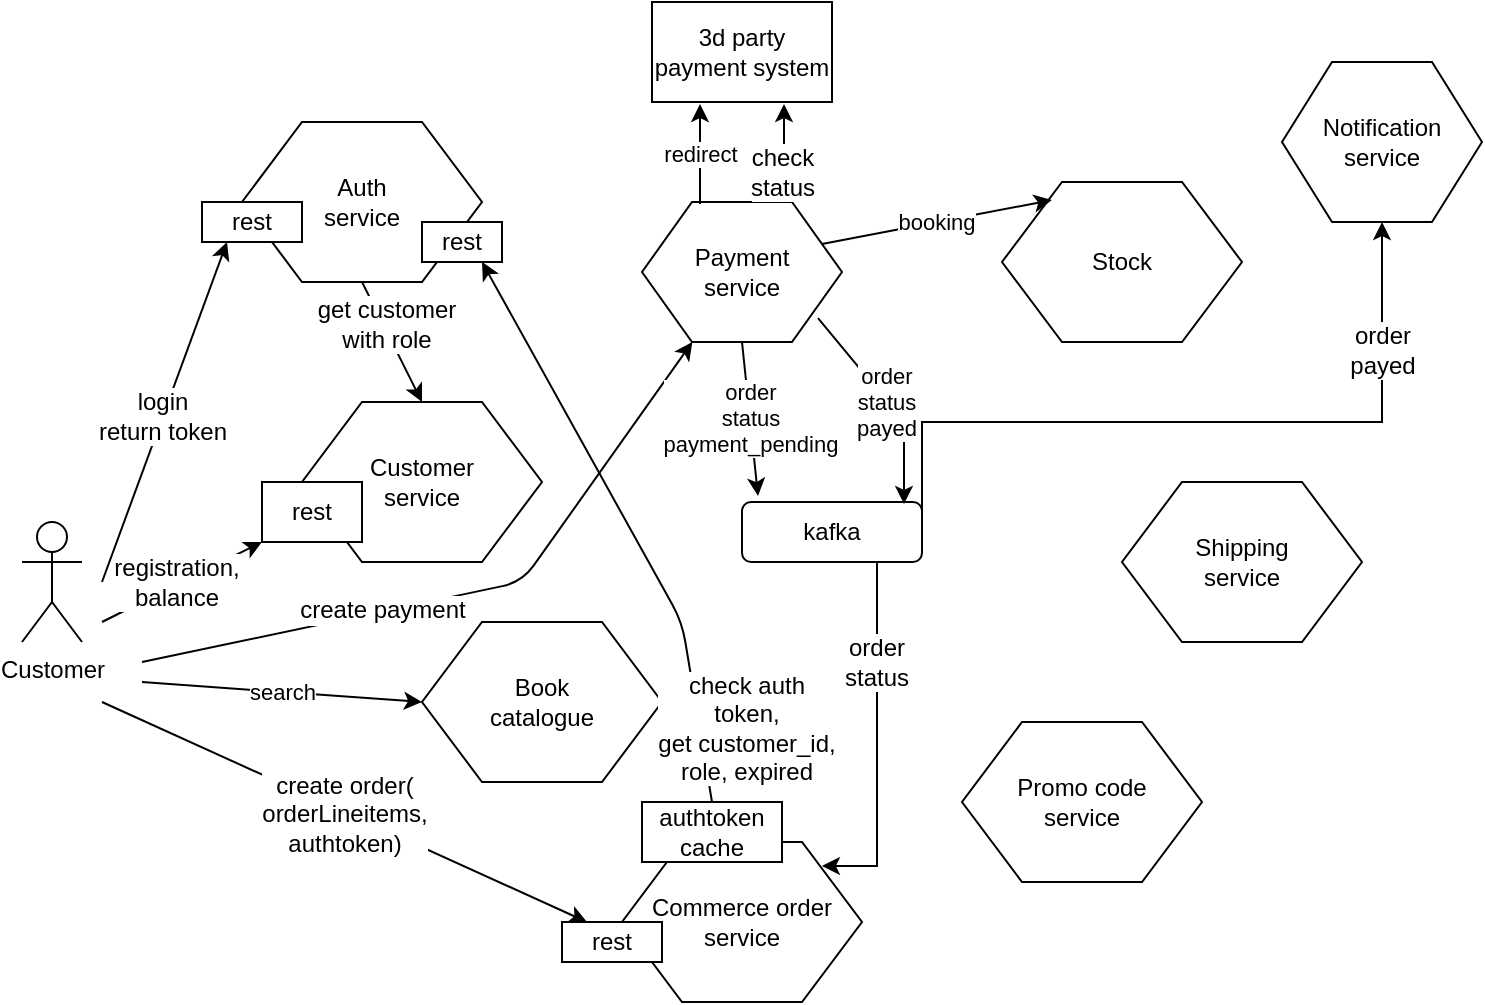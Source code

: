 <mxfile version="12.8.1" type="device"><diagram id="Tl5H7pFYHIdKEfdsGZ9z" name="Page-1"><mxGraphModel dx="878" dy="557" grid="1" gridSize="10" guides="1" tooltips="1" connect="1" arrows="1" fold="1" page="1" pageScale="1" pageWidth="827" pageHeight="1169" math="0" shadow="0"><root><mxCell id="0"/><mxCell id="1" parent="0"/><mxCell id="dfTHC3Y_4hbYd49WQVot-3" value="Auth&lt;br&gt;service" style="shape=hexagon;perimeter=hexagonPerimeter2;whiteSpace=wrap;html=1;" parent="1" vertex="1"><mxGeometry x="140" y="80" width="120" height="80" as="geometry"/></mxCell><mxCell id="dfTHC3Y_4hbYd49WQVot-4" value="Book&lt;br&gt;catalogue" style="shape=hexagon;perimeter=hexagonPerimeter2;whiteSpace=wrap;html=1;" parent="1" vertex="1"><mxGeometry x="230" y="330" width="120" height="80" as="geometry"/></mxCell><mxCell id="dfTHC3Y_4hbYd49WQVot-5" value="Customer&lt;br&gt;service" style="shape=hexagon;perimeter=hexagonPerimeter2;whiteSpace=wrap;html=1;" parent="1" vertex="1"><mxGeometry x="170" y="220" width="120" height="80" as="geometry"/></mxCell><mxCell id="dfTHC3Y_4hbYd49WQVot-6" value="Payment&lt;br&gt;service" style="shape=hexagon;perimeter=hexagonPerimeter2;whiteSpace=wrap;html=1;" parent="1" vertex="1"><mxGeometry x="340" y="120" width="100" height="70" as="geometry"/></mxCell><mxCell id="dfTHC3Y_4hbYd49WQVot-7" value="Stock" style="shape=hexagon;perimeter=hexagonPerimeter2;whiteSpace=wrap;html=1;" parent="1" vertex="1"><mxGeometry x="520" y="110" width="120" height="80" as="geometry"/></mxCell><mxCell id="dfTHC3Y_4hbYd49WQVot-8" value="Promo code&lt;br&gt;service" style="shape=hexagon;perimeter=hexagonPerimeter2;whiteSpace=wrap;html=1;" parent="1" vertex="1"><mxGeometry x="500" y="380" width="120" height="80" as="geometry"/></mxCell><mxCell id="dfTHC3Y_4hbYd49WQVot-9" value="Shipping&lt;br&gt;service" style="shape=hexagon;perimeter=hexagonPerimeter2;whiteSpace=wrap;html=1;" parent="1" vertex="1"><mxGeometry x="580" y="260" width="120" height="80" as="geometry"/></mxCell><mxCell id="dfTHC3Y_4hbYd49WQVot-11" value="rest" style="rounded=0;whiteSpace=wrap;html=1;" parent="1" vertex="1"><mxGeometry x="120" y="120" width="50" height="20" as="geometry"/></mxCell><mxCell id="dfTHC3Y_4hbYd49WQVot-13" value="Customer" style="shape=umlActor;verticalLabelPosition=bottom;labelBackgroundColor=#ffffff;verticalAlign=top;html=1;outlineConnect=0;" parent="1" vertex="1"><mxGeometry x="30" y="280" width="30" height="60" as="geometry"/></mxCell><mxCell id="dfTHC3Y_4hbYd49WQVot-15" value="Commerce order&lt;br&gt;service" style="shape=hexagon;perimeter=hexagonPerimeter2;whiteSpace=wrap;html=1;" parent="1" vertex="1"><mxGeometry x="330" y="440" width="120" height="80" as="geometry"/></mxCell><mxCell id="dfTHC3Y_4hbYd49WQVot-16" value="" style="endArrow=classic;html=1;entryX=0.25;entryY=1;entryDx=0;entryDy=0;" parent="1" target="dfTHC3Y_4hbYd49WQVot-11" edge="1"><mxGeometry width="50" height="50" relative="1" as="geometry"><mxPoint x="70" y="310" as="sourcePoint"/><mxPoint x="440" y="300" as="targetPoint"/></mxGeometry></mxCell><mxCell id="dfTHC3Y_4hbYd49WQVot-17" value="login&lt;br&gt;return token" style="text;html=1;align=center;verticalAlign=middle;resizable=0;points=[];labelBackgroundColor=#ffffff;" parent="dfTHC3Y_4hbYd49WQVot-16" vertex="1" connectable="0"><mxGeometry x="-0.026" y="1" relative="1" as="geometry"><mxPoint as="offset"/></mxGeometry></mxCell><mxCell id="dfTHC3Y_4hbYd49WQVot-19" value="" style="endArrow=classic;html=1;exitX=0.5;exitY=1;exitDx=0;exitDy=0;entryX=0.5;entryY=0;entryDx=0;entryDy=0;" parent="1" source="dfTHC3Y_4hbYd49WQVot-3" target="dfTHC3Y_4hbYd49WQVot-5" edge="1"><mxGeometry width="50" height="50" relative="1" as="geometry"><mxPoint x="380" y="320" as="sourcePoint"/><mxPoint x="430" y="270" as="targetPoint"/></mxGeometry></mxCell><mxCell id="dfTHC3Y_4hbYd49WQVot-33" value="get customer&lt;br&gt;with role" style="text;html=1;align=center;verticalAlign=middle;resizable=0;points=[];labelBackgroundColor=#ffffff;" parent="dfTHC3Y_4hbYd49WQVot-19" vertex="1" connectable="0"><mxGeometry x="-0.28" y="1" relative="1" as="geometry"><mxPoint as="offset"/></mxGeometry></mxCell><mxCell id="dfTHC3Y_4hbYd49WQVot-20" value="rest" style="rounded=0;whiteSpace=wrap;html=1;" parent="1" vertex="1"><mxGeometry x="150" y="260" width="50" height="30" as="geometry"/></mxCell><mxCell id="dfTHC3Y_4hbYd49WQVot-22" value="" style="endArrow=classic;html=1;entryX=0;entryY=1;entryDx=0;entryDy=0;" parent="1" target="dfTHC3Y_4hbYd49WQVot-20" edge="1"><mxGeometry width="50" height="50" relative="1" as="geometry"><mxPoint x="70" y="330" as="sourcePoint"/><mxPoint x="430" y="270" as="targetPoint"/></mxGeometry></mxCell><mxCell id="dfTHC3Y_4hbYd49WQVot-23" value="registration,&lt;br&gt;balance" style="text;html=1;align=center;verticalAlign=middle;resizable=0;points=[];labelBackgroundColor=#ffffff;" parent="dfTHC3Y_4hbYd49WQVot-22" vertex="1" connectable="0"><mxGeometry x="-0.097" y="2" relative="1" as="geometry"><mxPoint x="1" as="offset"/></mxGeometry></mxCell><mxCell id="dfTHC3Y_4hbYd49WQVot-24" value="Notification&lt;br&gt;service" style="shape=hexagon;perimeter=hexagonPerimeter2;whiteSpace=wrap;html=1;" parent="1" vertex="1"><mxGeometry x="660" y="50" width="100" height="80" as="geometry"/></mxCell><mxCell id="FFEiDzBT_cSgYnDK9ged-2" style="edgeStyle=orthogonalEdgeStyle;rounded=0;orthogonalLoop=1;jettySize=auto;html=1;exitX=0.75;exitY=1;exitDx=0;exitDy=0;entryX=0.833;entryY=0.15;entryDx=0;entryDy=0;entryPerimeter=0;" parent="1" source="dfTHC3Y_4hbYd49WQVot-26" target="dfTHC3Y_4hbYd49WQVot-15" edge="1"><mxGeometry relative="1" as="geometry"><Array as="points"><mxPoint x="458" y="452"/></Array></mxGeometry></mxCell><mxCell id="FFEiDzBT_cSgYnDK9ged-3" value="order&lt;br&gt;status" style="text;html=1;align=center;verticalAlign=middle;resizable=0;points=[];labelBackgroundColor=#ffffff;" parent="FFEiDzBT_cSgYnDK9ged-2" vertex="1" connectable="0"><mxGeometry x="-0.443" y="-1" relative="1" as="geometry"><mxPoint as="offset"/></mxGeometry></mxCell><mxCell id="FFEiDzBT_cSgYnDK9ged-4" style="edgeStyle=orthogonalEdgeStyle;rounded=0;orthogonalLoop=1;jettySize=auto;html=1;exitX=1;exitY=0.5;exitDx=0;exitDy=0;entryX=0.5;entryY=1;entryDx=0;entryDy=0;" parent="1" source="dfTHC3Y_4hbYd49WQVot-26" target="dfTHC3Y_4hbYd49WQVot-24" edge="1"><mxGeometry relative="1" as="geometry"><Array as="points"><mxPoint x="480" y="230"/><mxPoint x="710" y="230"/></Array></mxGeometry></mxCell><mxCell id="FFEiDzBT_cSgYnDK9ged-5" value="order&lt;br&gt;payed" style="text;html=1;align=center;verticalAlign=middle;resizable=0;points=[];labelBackgroundColor=#ffffff;" parent="FFEiDzBT_cSgYnDK9ged-4" vertex="1" connectable="0"><mxGeometry x="0.667" relative="1" as="geometry"><mxPoint as="offset"/></mxGeometry></mxCell><mxCell id="dfTHC3Y_4hbYd49WQVot-26" value="kafka" style="rounded=1;whiteSpace=wrap;html=1;" parent="1" vertex="1"><mxGeometry x="390" y="270" width="90" height="30" as="geometry"/></mxCell><mxCell id="dfTHC3Y_4hbYd49WQVot-27" value="" style="endArrow=classic;html=1;entryX=0.25;entryY=0;entryDx=0;entryDy=0;" parent="1" target="dfTHC3Y_4hbYd49WQVot-34" edge="1"><mxGeometry width="50" height="50" relative="1" as="geometry"><mxPoint x="70" y="370" as="sourcePoint"/><mxPoint x="430" y="270" as="targetPoint"/></mxGeometry></mxCell><mxCell id="dfTHC3Y_4hbYd49WQVot-28" value="create order(&lt;br&gt;orderLineitems,&lt;br&gt;authtoken)" style="text;html=1;align=center;verticalAlign=middle;resizable=0;points=[];labelBackgroundColor=#ffffff;" parent="dfTHC3Y_4hbYd49WQVot-27" vertex="1" connectable="0"><mxGeometry x="-0.004" y="-1" relative="1" as="geometry"><mxPoint as="offset"/></mxGeometry></mxCell><mxCell id="dfTHC3Y_4hbYd49WQVot-29" value="" style="endArrow=classic;html=1;exitX=0.5;exitY=0;exitDx=0;exitDy=0;entryX=0.75;entryY=1;entryDx=0;entryDy=0;" parent="1" source="dfTHC3Y_4hbYd49WQVot-39" target="dfTHC3Y_4hbYd49WQVot-35" edge="1"><mxGeometry width="50" height="50" relative="1" as="geometry"><mxPoint x="380" y="320" as="sourcePoint"/><mxPoint x="270" y="170" as="targetPoint"/><Array as="points"><mxPoint x="360" y="330"/></Array></mxGeometry></mxCell><mxCell id="dfTHC3Y_4hbYd49WQVot-30" value="check auth&lt;br&gt;token,&lt;br&gt;get customer_id,&lt;br&gt;role, expired" style="text;html=1;align=center;verticalAlign=middle;resizable=0;points=[];labelBackgroundColor=#ffffff;" parent="dfTHC3Y_4hbYd49WQVot-29" vertex="1" connectable="0"><mxGeometry x="0.155" y="-3" relative="1" as="geometry"><mxPoint x="68.5" y="124.36" as="offset"/></mxGeometry></mxCell><mxCell id="dfTHC3Y_4hbYd49WQVot-34" value="rest" style="rounded=0;whiteSpace=wrap;html=1;" parent="1" vertex="1"><mxGeometry x="300" y="480" width="50" height="20" as="geometry"/></mxCell><mxCell id="dfTHC3Y_4hbYd49WQVot-35" value="rest" style="rounded=0;whiteSpace=wrap;html=1;" parent="1" vertex="1"><mxGeometry x="230" y="130" width="40" height="20" as="geometry"/></mxCell><mxCell id="dfTHC3Y_4hbYd49WQVot-36" value="" style="endArrow=classic;html=1;" parent="1" target="dfTHC3Y_4hbYd49WQVot-6" edge="1"><mxGeometry width="50" height="50" relative="1" as="geometry"><mxPoint x="90" y="350" as="sourcePoint"/><mxPoint x="430" y="280" as="targetPoint"/><Array as="points"><mxPoint x="280" y="310"/></Array></mxGeometry></mxCell><mxCell id="dfTHC3Y_4hbYd49WQVot-43" value="create payment" style="text;html=1;align=center;verticalAlign=middle;resizable=0;points=[];labelBackgroundColor=#ffffff;" parent="dfTHC3Y_4hbYd49WQVot-36" vertex="1" connectable="0"><mxGeometry x="-0.229" y="-1" relative="1" as="geometry"><mxPoint x="-9.37" as="offset"/></mxGeometry></mxCell><mxCell id="dfTHC3Y_4hbYd49WQVot-37" value="search" style="endArrow=classic;html=1;entryX=0;entryY=0.5;entryDx=0;entryDy=0;" parent="1" target="dfTHC3Y_4hbYd49WQVot-4" edge="1"><mxGeometry width="50" height="50" relative="1" as="geometry"><mxPoint x="90" y="360" as="sourcePoint"/><mxPoint x="450" y="280" as="targetPoint"/></mxGeometry></mxCell><mxCell id="dfTHC3Y_4hbYd49WQVot-39" value="authtoken cache" style="rounded=0;whiteSpace=wrap;html=1;" parent="1" vertex="1"><mxGeometry x="340" y="420" width="70" height="30" as="geometry"/></mxCell><mxCell id="dfTHC3Y_4hbYd49WQVot-42" value="3d party payment system" style="rounded=0;whiteSpace=wrap;html=1;" parent="1" vertex="1"><mxGeometry x="345" y="20" width="90" height="50" as="geometry"/></mxCell><mxCell id="dfTHC3Y_4hbYd49WQVot-44" value="redirect" style="endArrow=classic;html=1;exitX=0.29;exitY=0.014;exitDx=0;exitDy=0;exitPerimeter=0;" parent="1" source="dfTHC3Y_4hbYd49WQVot-6" edge="1"><mxGeometry width="50" height="50" relative="1" as="geometry"><mxPoint x="400" y="280" as="sourcePoint"/><mxPoint x="369" y="71" as="targetPoint"/></mxGeometry></mxCell><mxCell id="dfTHC3Y_4hbYd49WQVot-45" value="" style="endArrow=classic;html=1;exitX=0.71;exitY=-0.014;exitDx=0;exitDy=0;exitPerimeter=0;" parent="1" source="dfTHC3Y_4hbYd49WQVot-6" edge="1"><mxGeometry width="50" height="50" relative="1" as="geometry"><mxPoint x="269" y="227" as="sourcePoint"/><mxPoint x="411" y="71" as="targetPoint"/></mxGeometry></mxCell><mxCell id="dfTHC3Y_4hbYd49WQVot-46" value="check&lt;br&gt;status" style="text;html=1;align=center;verticalAlign=middle;resizable=0;points=[];labelBackgroundColor=#ffffff;" parent="dfTHC3Y_4hbYd49WQVot-45" vertex="1" connectable="0"><mxGeometry x="-0.427" y="1" relative="1" as="geometry"><mxPoint as="offset"/></mxGeometry></mxCell><mxCell id="dfTHC3Y_4hbYd49WQVot-47" value="order&lt;br&gt;status&lt;br&gt;payment_pending" style="endArrow=classic;html=1;exitX=0.5;exitY=1;exitDx=0;exitDy=0;entryX=0.089;entryY=-0.1;entryDx=0;entryDy=0;entryPerimeter=0;" parent="1" source="dfTHC3Y_4hbYd49WQVot-6" target="dfTHC3Y_4hbYd49WQVot-26" edge="1"><mxGeometry width="50" height="50" relative="1" as="geometry"><mxPoint x="390" y="310" as="sourcePoint"/><mxPoint x="440" y="260" as="targetPoint"/></mxGeometry></mxCell><mxCell id="dfTHC3Y_4hbYd49WQVot-48" value="order&lt;br&gt;status&lt;br&gt;payed" style="endArrow=classic;html=1;exitX=0.88;exitY=0.829;exitDx=0;exitDy=0;exitPerimeter=0;entryX=0.9;entryY=0.033;entryDx=0;entryDy=0;entryPerimeter=0;" parent="1" source="dfTHC3Y_4hbYd49WQVot-6" target="dfTHC3Y_4hbYd49WQVot-26" edge="1"><mxGeometry width="50" height="50" relative="1" as="geometry"><mxPoint x="390" y="310" as="sourcePoint"/><mxPoint x="440" y="260" as="targetPoint"/><Array as="points"><mxPoint x="471" y="230"/></Array></mxGeometry></mxCell><mxCell id="FFEiDzBT_cSgYnDK9ged-1" value="booking" style="endArrow=classic;html=1;exitX=1;exitY=0.25;exitDx=0;exitDy=0;entryX=0.208;entryY=0.113;entryDx=0;entryDy=0;entryPerimeter=0;" parent="1" source="dfTHC3Y_4hbYd49WQVot-6" target="dfTHC3Y_4hbYd49WQVot-7" edge="1"><mxGeometry width="50" height="50" relative="1" as="geometry"><mxPoint x="390" y="290" as="sourcePoint"/><mxPoint x="440" y="240" as="targetPoint"/></mxGeometry></mxCell></root></mxGraphModel></diagram></mxfile>